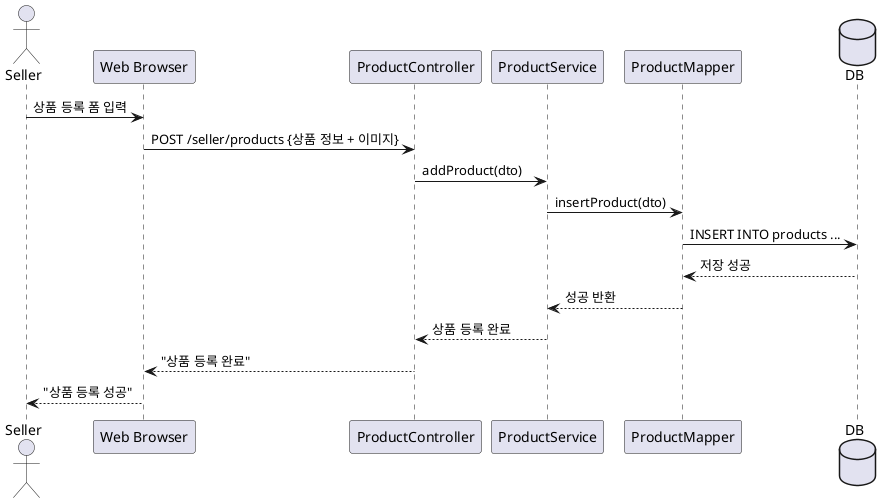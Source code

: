 @startuml
actor Seller
participant "Web Browser" as Browser
participant "ProductController" as Controller
participant "ProductService" as Service
participant "ProductMapper" as Mapper
database "DB" as DB

Seller -> Browser : 상품 등록 폼 입력
Browser -> Controller : POST /seller/products {상품 정보 + 이미지}
Controller -> Service : addProduct(dto)
Service -> Mapper : insertProduct(dto)
Mapper -> DB : INSERT INTO products ...
DB --> Mapper : 저장 성공
Mapper --> Service : 성공 반환
Service --> Controller : 상품 등록 완료
Controller --> Browser : "상품 등록 완료"
Browser --> Seller : "상품 등록 성공"
@enduml
